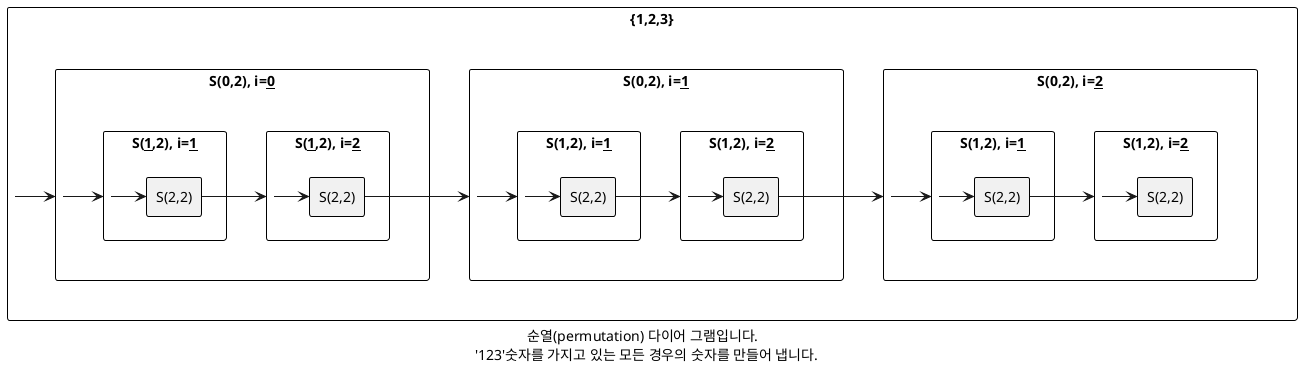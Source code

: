 @startuml
skinparam rectangle {
  BorderColor black
  BorderThickness 1
  shape rectangle
}


caption 순열(permutation) 다이어 그램입니다. \n '123'숫자를 가지고 있는 모든 경우의 숫자를 만들어 냅니다.

rectangle "{1,2,3}" as C1 {
  rectangle "S(0,2), i=<u>2</u>" as C2_3 {
    rectangle "S(1,2), i=<u>2</u>" as C2_3_2 {
      rectangle "S(2,2)" as C2_3_2_1 {
      }
    }
    rectangle "S(1,2), i=<u>1</u>" as C2_3_1 {
      rectangle "S(2,2)" as C2_3_1_1
    }
  }

  rectangle "S(0,2), i=<u>1</u>" as C2_2 {
    rectangle "S(1,2), i=<u>2</u>" as C2_2_2 {
      rectangle "S(2,2)" as C2_2_2_1
    }

    rectangle "S(1,2), i=<u>1</u>" as C2_2_1 {
      rectangle "S(2,2)" as C2_2_1_1
    }
  }
  
  rectangle "S(0,2), i=<u>0</u>" as C2_1 {
    rectangle "S(<u>1</u>,2), i=<u>2</u>" as C2_1_2 {
      ' label bottom "This is a group of rectangles with value 3_"
      rectangle "S(2,2)" as C2_1_2_1
    }
    
    rectangle "S(<u>1</u>,2), i=<u>1</u>" as C2_1_1 {
      rectangle "S(2,2)" as C2_1_1_1
    }
  }
}

C1 -> C2_1
C2_1 -> C2_1_1
C2_1_1 -> C2_1_1_1
C2_1_1_1 -> C2_1_2
C2_1_2 -> C2_1_2_1
C2_1_2_1 -> C2_2

C2_2 -> C2_2_1
C2_2_1 -> C2_2_1_1
C2_2_1_1 -> C2_2_2
C2_2_2 -> C2_2_2_1
C2_2_2_1 -> C2_3

C2_3 -> C2_3_1
C2_3_1 -> C2_3_1_1
C2_3_1_1 -> C2_3_2
C2_3_2 -> C2_3_2_1

@enduml

